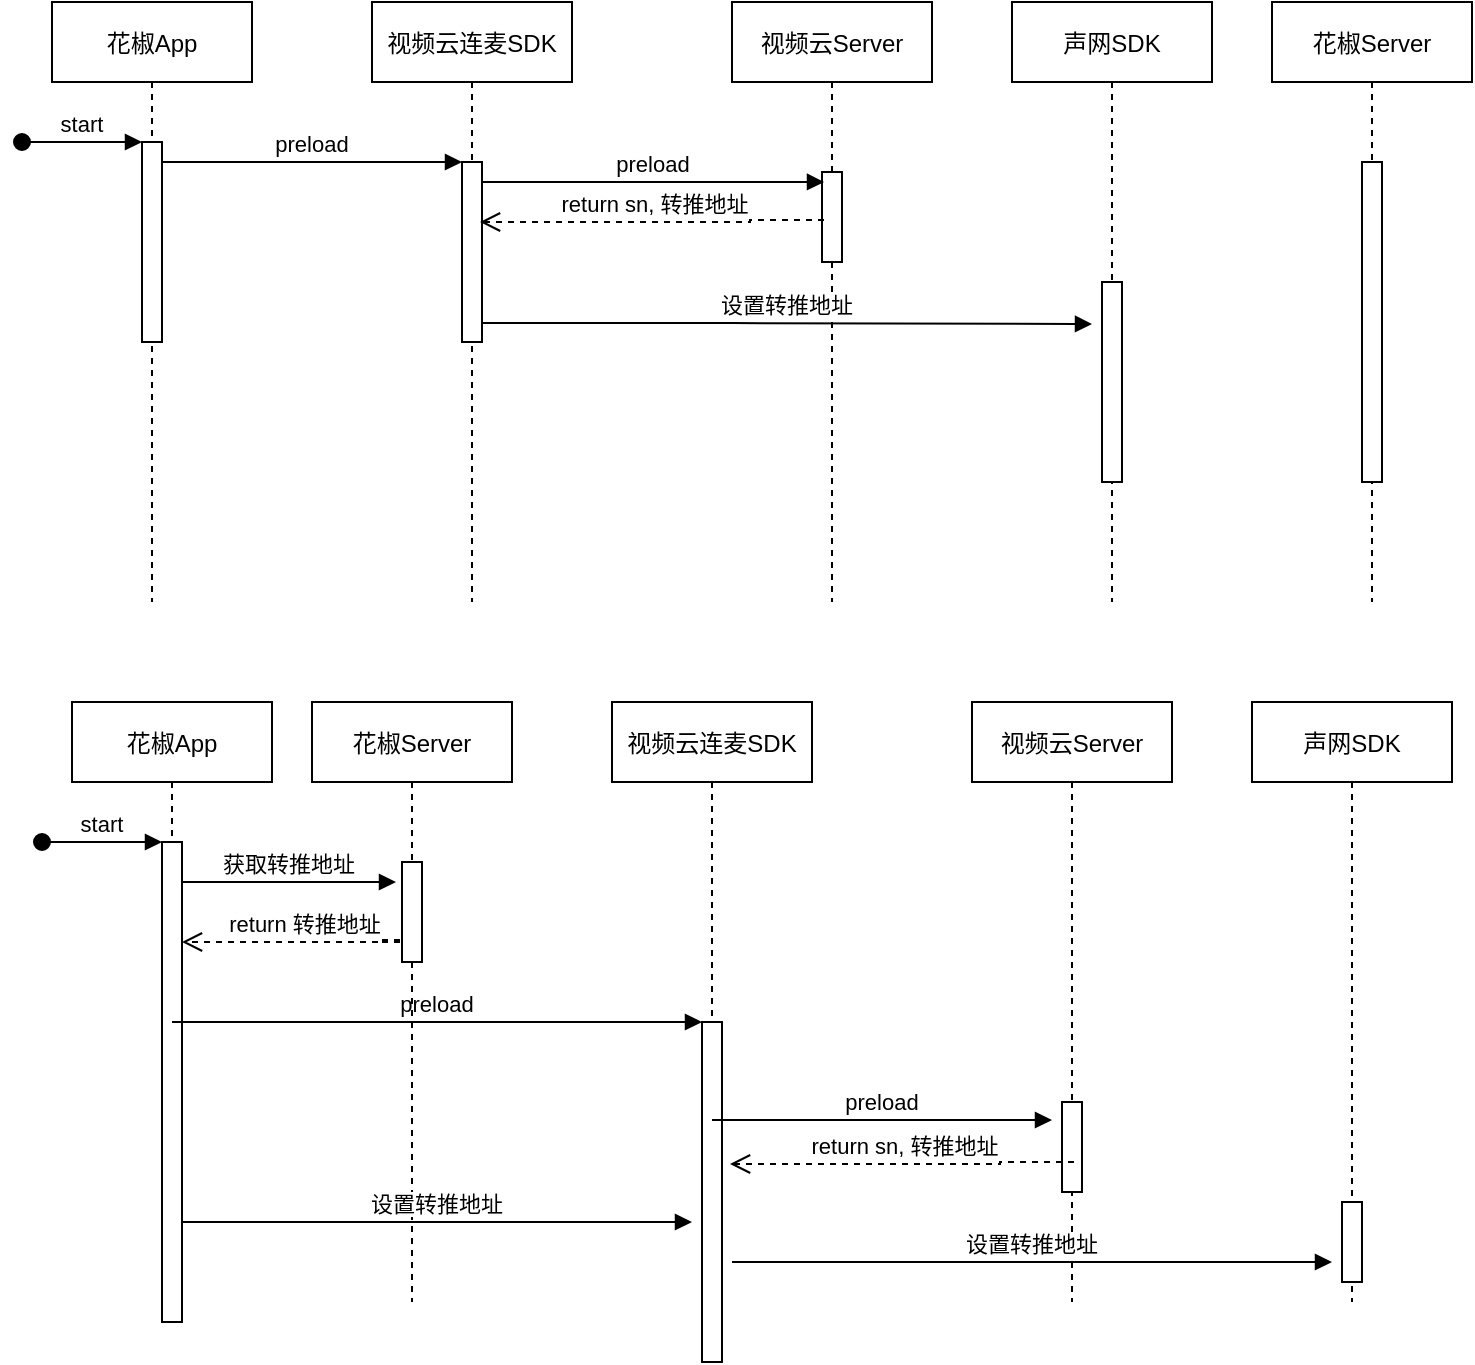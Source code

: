 <mxfile version="15.5.0" type="github">
  <diagram id="kgpKYQtTHZ0yAKxKKP6v" name="Page-1">
    <mxGraphModel dx="1241" dy="726" grid="1" gridSize="10" guides="1" tooltips="1" connect="1" arrows="1" fold="1" page="1" pageScale="1" pageWidth="850" pageHeight="1100" math="0" shadow="0">
      <root>
        <mxCell id="0" />
        <mxCell id="1" parent="0" />
        <mxCell id="3nuBFxr9cyL0pnOWT2aG-1" value="花椒App" style="shape=umlLifeline;perimeter=lifelinePerimeter;container=1;collapsible=0;recursiveResize=0;rounded=0;shadow=0;strokeWidth=1;" parent="1" vertex="1">
          <mxGeometry x="45" y="80" width="100" height="300" as="geometry" />
        </mxCell>
        <mxCell id="3nuBFxr9cyL0pnOWT2aG-2" value="" style="points=[];perimeter=orthogonalPerimeter;rounded=0;shadow=0;strokeWidth=1;" parent="3nuBFxr9cyL0pnOWT2aG-1" vertex="1">
          <mxGeometry x="45" y="70" width="10" height="100" as="geometry" />
        </mxCell>
        <mxCell id="3nuBFxr9cyL0pnOWT2aG-3" value="start" style="verticalAlign=bottom;startArrow=oval;endArrow=block;startSize=8;shadow=0;strokeWidth=1;" parent="3nuBFxr9cyL0pnOWT2aG-1" target="3nuBFxr9cyL0pnOWT2aG-2" edge="1">
          <mxGeometry relative="1" as="geometry">
            <mxPoint x="-15" y="70" as="sourcePoint" />
          </mxGeometry>
        </mxCell>
        <mxCell id="3nuBFxr9cyL0pnOWT2aG-5" value="视频云连麦SDK" style="shape=umlLifeline;perimeter=lifelinePerimeter;container=1;collapsible=0;recursiveResize=0;rounded=0;shadow=0;strokeWidth=1;" parent="1" vertex="1">
          <mxGeometry x="205" y="80" width="100" height="300" as="geometry" />
        </mxCell>
        <mxCell id="3nuBFxr9cyL0pnOWT2aG-6" value="" style="points=[];perimeter=orthogonalPerimeter;rounded=0;shadow=0;strokeWidth=1;" parent="3nuBFxr9cyL0pnOWT2aG-5" vertex="1">
          <mxGeometry x="45" y="80" width="10" height="90" as="geometry" />
        </mxCell>
        <mxCell id="3nuBFxr9cyL0pnOWT2aG-8" value="preload" style="verticalAlign=bottom;endArrow=block;entryX=0;entryY=0;shadow=0;strokeWidth=1;" parent="1" source="3nuBFxr9cyL0pnOWT2aG-2" target="3nuBFxr9cyL0pnOWT2aG-6" edge="1">
          <mxGeometry relative="1" as="geometry">
            <mxPoint x="200" y="160" as="sourcePoint" />
          </mxGeometry>
        </mxCell>
        <mxCell id="0TEJYgrKPUsGh8YlHZsp-1" value="声网SDK" style="shape=umlLifeline;perimeter=lifelinePerimeter;container=1;collapsible=0;recursiveResize=0;rounded=0;shadow=0;strokeWidth=1;" vertex="1" parent="1">
          <mxGeometry x="525" y="80" width="100" height="300" as="geometry" />
        </mxCell>
        <mxCell id="0TEJYgrKPUsGh8YlHZsp-2" value="" style="points=[];perimeter=orthogonalPerimeter;rounded=0;shadow=0;strokeWidth=1;" vertex="1" parent="0TEJYgrKPUsGh8YlHZsp-1">
          <mxGeometry x="45" y="140" width="10" height="100" as="geometry" />
        </mxCell>
        <mxCell id="0TEJYgrKPUsGh8YlHZsp-3" value="视频云Server" style="shape=umlLifeline;perimeter=lifelinePerimeter;container=1;collapsible=0;recursiveResize=0;rounded=0;shadow=0;strokeWidth=1;" vertex="1" parent="1">
          <mxGeometry x="385" y="80" width="100" height="300" as="geometry" />
        </mxCell>
        <mxCell id="0TEJYgrKPUsGh8YlHZsp-4" value="" style="points=[];perimeter=orthogonalPerimeter;rounded=0;shadow=0;strokeWidth=1;" vertex="1" parent="0TEJYgrKPUsGh8YlHZsp-3">
          <mxGeometry x="45" y="85" width="10" height="45" as="geometry" />
        </mxCell>
        <mxCell id="0TEJYgrKPUsGh8YlHZsp-5" value="花椒Server" style="shape=umlLifeline;perimeter=lifelinePerimeter;container=1;collapsible=0;recursiveResize=0;rounded=0;shadow=0;strokeWidth=1;" vertex="1" parent="1">
          <mxGeometry x="655" y="80" width="100" height="300" as="geometry" />
        </mxCell>
        <mxCell id="0TEJYgrKPUsGh8YlHZsp-6" value="" style="points=[];perimeter=orthogonalPerimeter;rounded=0;shadow=0;strokeWidth=1;" vertex="1" parent="0TEJYgrKPUsGh8YlHZsp-5">
          <mxGeometry x="45" y="80" width="10" height="160" as="geometry" />
        </mxCell>
        <mxCell id="0TEJYgrKPUsGh8YlHZsp-7" value="preload" style="verticalAlign=bottom;endArrow=block;shadow=0;strokeWidth=1;entryX=0.1;entryY=0.111;entryDx=0;entryDy=0;entryPerimeter=0;" edge="1" parent="1" source="3nuBFxr9cyL0pnOWT2aG-6" target="0TEJYgrKPUsGh8YlHZsp-4">
          <mxGeometry relative="1" as="geometry">
            <mxPoint x="265" y="170" as="sourcePoint" />
            <mxPoint x="425" y="170" as="targetPoint" />
            <Array as="points">
              <mxPoint x="335" y="170" />
              <mxPoint x="385" y="170" />
            </Array>
          </mxGeometry>
        </mxCell>
        <mxCell id="0TEJYgrKPUsGh8YlHZsp-8" value="&amp;nbsp;return sn, 转推地址&amp;nbsp;" style="html=1;verticalAlign=bottom;endArrow=open;dashed=1;endSize=8;rounded=0;edgeStyle=orthogonalEdgeStyle;" edge="1" parent="1">
          <mxGeometry relative="1" as="geometry">
            <mxPoint x="431" y="189" as="sourcePoint" />
            <mxPoint x="259" y="190" as="targetPoint" />
            <Array as="points">
              <mxPoint x="394" y="189" />
              <mxPoint x="394" y="190" />
            </Array>
          </mxGeometry>
        </mxCell>
        <mxCell id="0TEJYgrKPUsGh8YlHZsp-9" value="设置转推地址" style="verticalAlign=bottom;endArrow=block;shadow=0;strokeWidth=1;" edge="1" parent="1" source="3nuBFxr9cyL0pnOWT2aG-6">
          <mxGeometry relative="1" as="geometry">
            <mxPoint x="265" y="241" as="sourcePoint" />
            <mxPoint x="565" y="241" as="targetPoint" />
            <Array as="points">
              <mxPoint x="325" y="240.5" />
              <mxPoint x="375" y="240.5" />
            </Array>
          </mxGeometry>
        </mxCell>
        <mxCell id="0TEJYgrKPUsGh8YlHZsp-10" value="花椒App" style="shape=umlLifeline;perimeter=lifelinePerimeter;container=1;collapsible=0;recursiveResize=0;rounded=0;shadow=0;strokeWidth=1;" vertex="1" parent="1">
          <mxGeometry x="55" y="430" width="100" height="310" as="geometry" />
        </mxCell>
        <mxCell id="0TEJYgrKPUsGh8YlHZsp-11" value="" style="points=[];perimeter=orthogonalPerimeter;rounded=0;shadow=0;strokeWidth=1;" vertex="1" parent="0TEJYgrKPUsGh8YlHZsp-10">
          <mxGeometry x="45" y="70" width="10" height="240" as="geometry" />
        </mxCell>
        <mxCell id="0TEJYgrKPUsGh8YlHZsp-12" value="start" style="verticalAlign=bottom;startArrow=oval;endArrow=block;startSize=8;shadow=0;strokeWidth=1;" edge="1" parent="0TEJYgrKPUsGh8YlHZsp-10" target="0TEJYgrKPUsGh8YlHZsp-11">
          <mxGeometry relative="1" as="geometry">
            <mxPoint x="-15" y="70" as="sourcePoint" />
          </mxGeometry>
        </mxCell>
        <mxCell id="0TEJYgrKPUsGh8YlHZsp-25" value="获取转推地址" style="verticalAlign=bottom;endArrow=block;entryX=-0.3;entryY=0.2;shadow=0;strokeWidth=1;entryDx=0;entryDy=0;entryPerimeter=0;" edge="1" parent="0TEJYgrKPUsGh8YlHZsp-10" target="0TEJYgrKPUsGh8YlHZsp-21">
          <mxGeometry relative="1" as="geometry">
            <mxPoint x="55" y="90" as="sourcePoint" />
            <mxPoint x="120" y="90.0" as="targetPoint" />
          </mxGeometry>
        </mxCell>
        <mxCell id="0TEJYgrKPUsGh8YlHZsp-26" value="&amp;nbsp;return 转推地址&amp;nbsp;" style="html=1;verticalAlign=bottom;endArrow=open;dashed=1;endSize=8;rounded=0;edgeStyle=orthogonalEdgeStyle;" edge="1" parent="0TEJYgrKPUsGh8YlHZsp-10">
          <mxGeometry relative="1" as="geometry">
            <mxPoint x="155" y="120" as="sourcePoint" />
            <mxPoint x="55" y="120" as="targetPoint" />
            <Array as="points">
              <mxPoint x="165" y="119" />
              <mxPoint x="155" y="119" />
              <mxPoint x="155" y="120" />
            </Array>
          </mxGeometry>
        </mxCell>
        <mxCell id="0TEJYgrKPUsGh8YlHZsp-13" value="视频云连麦SDK" style="shape=umlLifeline;perimeter=lifelinePerimeter;container=1;collapsible=0;recursiveResize=0;rounded=0;shadow=0;strokeWidth=1;" vertex="1" parent="1">
          <mxGeometry x="325" y="430" width="100" height="330" as="geometry" />
        </mxCell>
        <mxCell id="0TEJYgrKPUsGh8YlHZsp-14" value="" style="points=[];perimeter=orthogonalPerimeter;rounded=0;shadow=0;strokeWidth=1;" vertex="1" parent="0TEJYgrKPUsGh8YlHZsp-13">
          <mxGeometry x="45" y="160" width="10" height="170" as="geometry" />
        </mxCell>
        <mxCell id="0TEJYgrKPUsGh8YlHZsp-15" value="preload" style="verticalAlign=bottom;endArrow=block;entryX=0;entryY=0;shadow=0;strokeWidth=1;" edge="1" parent="1" source="0TEJYgrKPUsGh8YlHZsp-10" target="0TEJYgrKPUsGh8YlHZsp-14">
          <mxGeometry relative="1" as="geometry">
            <mxPoint x="305" y="510" as="sourcePoint" />
          </mxGeometry>
        </mxCell>
        <mxCell id="0TEJYgrKPUsGh8YlHZsp-16" value="声网SDK" style="shape=umlLifeline;perimeter=lifelinePerimeter;container=1;collapsible=0;recursiveResize=0;rounded=0;shadow=0;strokeWidth=1;" vertex="1" parent="1">
          <mxGeometry x="645" y="430" width="100" height="300" as="geometry" />
        </mxCell>
        <mxCell id="0TEJYgrKPUsGh8YlHZsp-17" value="" style="points=[];perimeter=orthogonalPerimeter;rounded=0;shadow=0;strokeWidth=1;" vertex="1" parent="0TEJYgrKPUsGh8YlHZsp-16">
          <mxGeometry x="45" y="250" width="10" height="40" as="geometry" />
        </mxCell>
        <mxCell id="0TEJYgrKPUsGh8YlHZsp-18" value="视频云Server" style="shape=umlLifeline;perimeter=lifelinePerimeter;container=1;collapsible=0;recursiveResize=0;rounded=0;shadow=0;strokeWidth=1;" vertex="1" parent="1">
          <mxGeometry x="505" y="430" width="100" height="300" as="geometry" />
        </mxCell>
        <mxCell id="0TEJYgrKPUsGh8YlHZsp-19" value="" style="points=[];perimeter=orthogonalPerimeter;rounded=0;shadow=0;strokeWidth=1;" vertex="1" parent="0TEJYgrKPUsGh8YlHZsp-18">
          <mxGeometry x="45" y="200" width="10" height="45" as="geometry" />
        </mxCell>
        <mxCell id="0TEJYgrKPUsGh8YlHZsp-20" value="花椒Server" style="shape=umlLifeline;perimeter=lifelinePerimeter;container=1;collapsible=0;recursiveResize=0;rounded=0;shadow=0;strokeWidth=1;" vertex="1" parent="1">
          <mxGeometry x="175" y="430" width="100" height="300" as="geometry" />
        </mxCell>
        <mxCell id="0TEJYgrKPUsGh8YlHZsp-21" value="" style="points=[];perimeter=orthogonalPerimeter;rounded=0;shadow=0;strokeWidth=1;" vertex="1" parent="0TEJYgrKPUsGh8YlHZsp-20">
          <mxGeometry x="45" y="80" width="10" height="50" as="geometry" />
        </mxCell>
        <mxCell id="0TEJYgrKPUsGh8YlHZsp-27" value="设置转推地址" style="verticalAlign=bottom;endArrow=block;shadow=0;strokeWidth=1;" edge="1" parent="0TEJYgrKPUsGh8YlHZsp-20">
          <mxGeometry relative="1" as="geometry">
            <mxPoint x="-65" y="260" as="sourcePoint" />
            <mxPoint x="190" y="260" as="targetPoint" />
          </mxGeometry>
        </mxCell>
        <mxCell id="0TEJYgrKPUsGh8YlHZsp-22" value="preload" style="verticalAlign=bottom;endArrow=block;shadow=0;strokeWidth=1;" edge="1" parent="1" source="0TEJYgrKPUsGh8YlHZsp-13">
          <mxGeometry relative="1" as="geometry">
            <mxPoint x="385" y="520" as="sourcePoint" />
            <mxPoint x="545" y="639" as="targetPoint" />
            <Array as="points" />
          </mxGeometry>
        </mxCell>
        <mxCell id="0TEJYgrKPUsGh8YlHZsp-23" value="&amp;nbsp;return sn, 转推地址&amp;nbsp;" style="html=1;verticalAlign=bottom;endArrow=open;dashed=1;endSize=8;rounded=0;edgeStyle=orthogonalEdgeStyle;" edge="1" parent="1">
          <mxGeometry relative="1" as="geometry">
            <mxPoint x="556" y="660" as="sourcePoint" />
            <mxPoint x="384" y="661" as="targetPoint" />
            <Array as="points">
              <mxPoint x="519" y="660" />
              <mxPoint x="519" y="661" />
            </Array>
          </mxGeometry>
        </mxCell>
        <mxCell id="0TEJYgrKPUsGh8YlHZsp-24" value="设置转推地址" style="verticalAlign=bottom;endArrow=block;shadow=0;strokeWidth=1;" edge="1" parent="1">
          <mxGeometry relative="1" as="geometry">
            <mxPoint x="385" y="710" as="sourcePoint" />
            <mxPoint x="685" y="710" as="targetPoint" />
            <Array as="points" />
          </mxGeometry>
        </mxCell>
      </root>
    </mxGraphModel>
  </diagram>
</mxfile>
